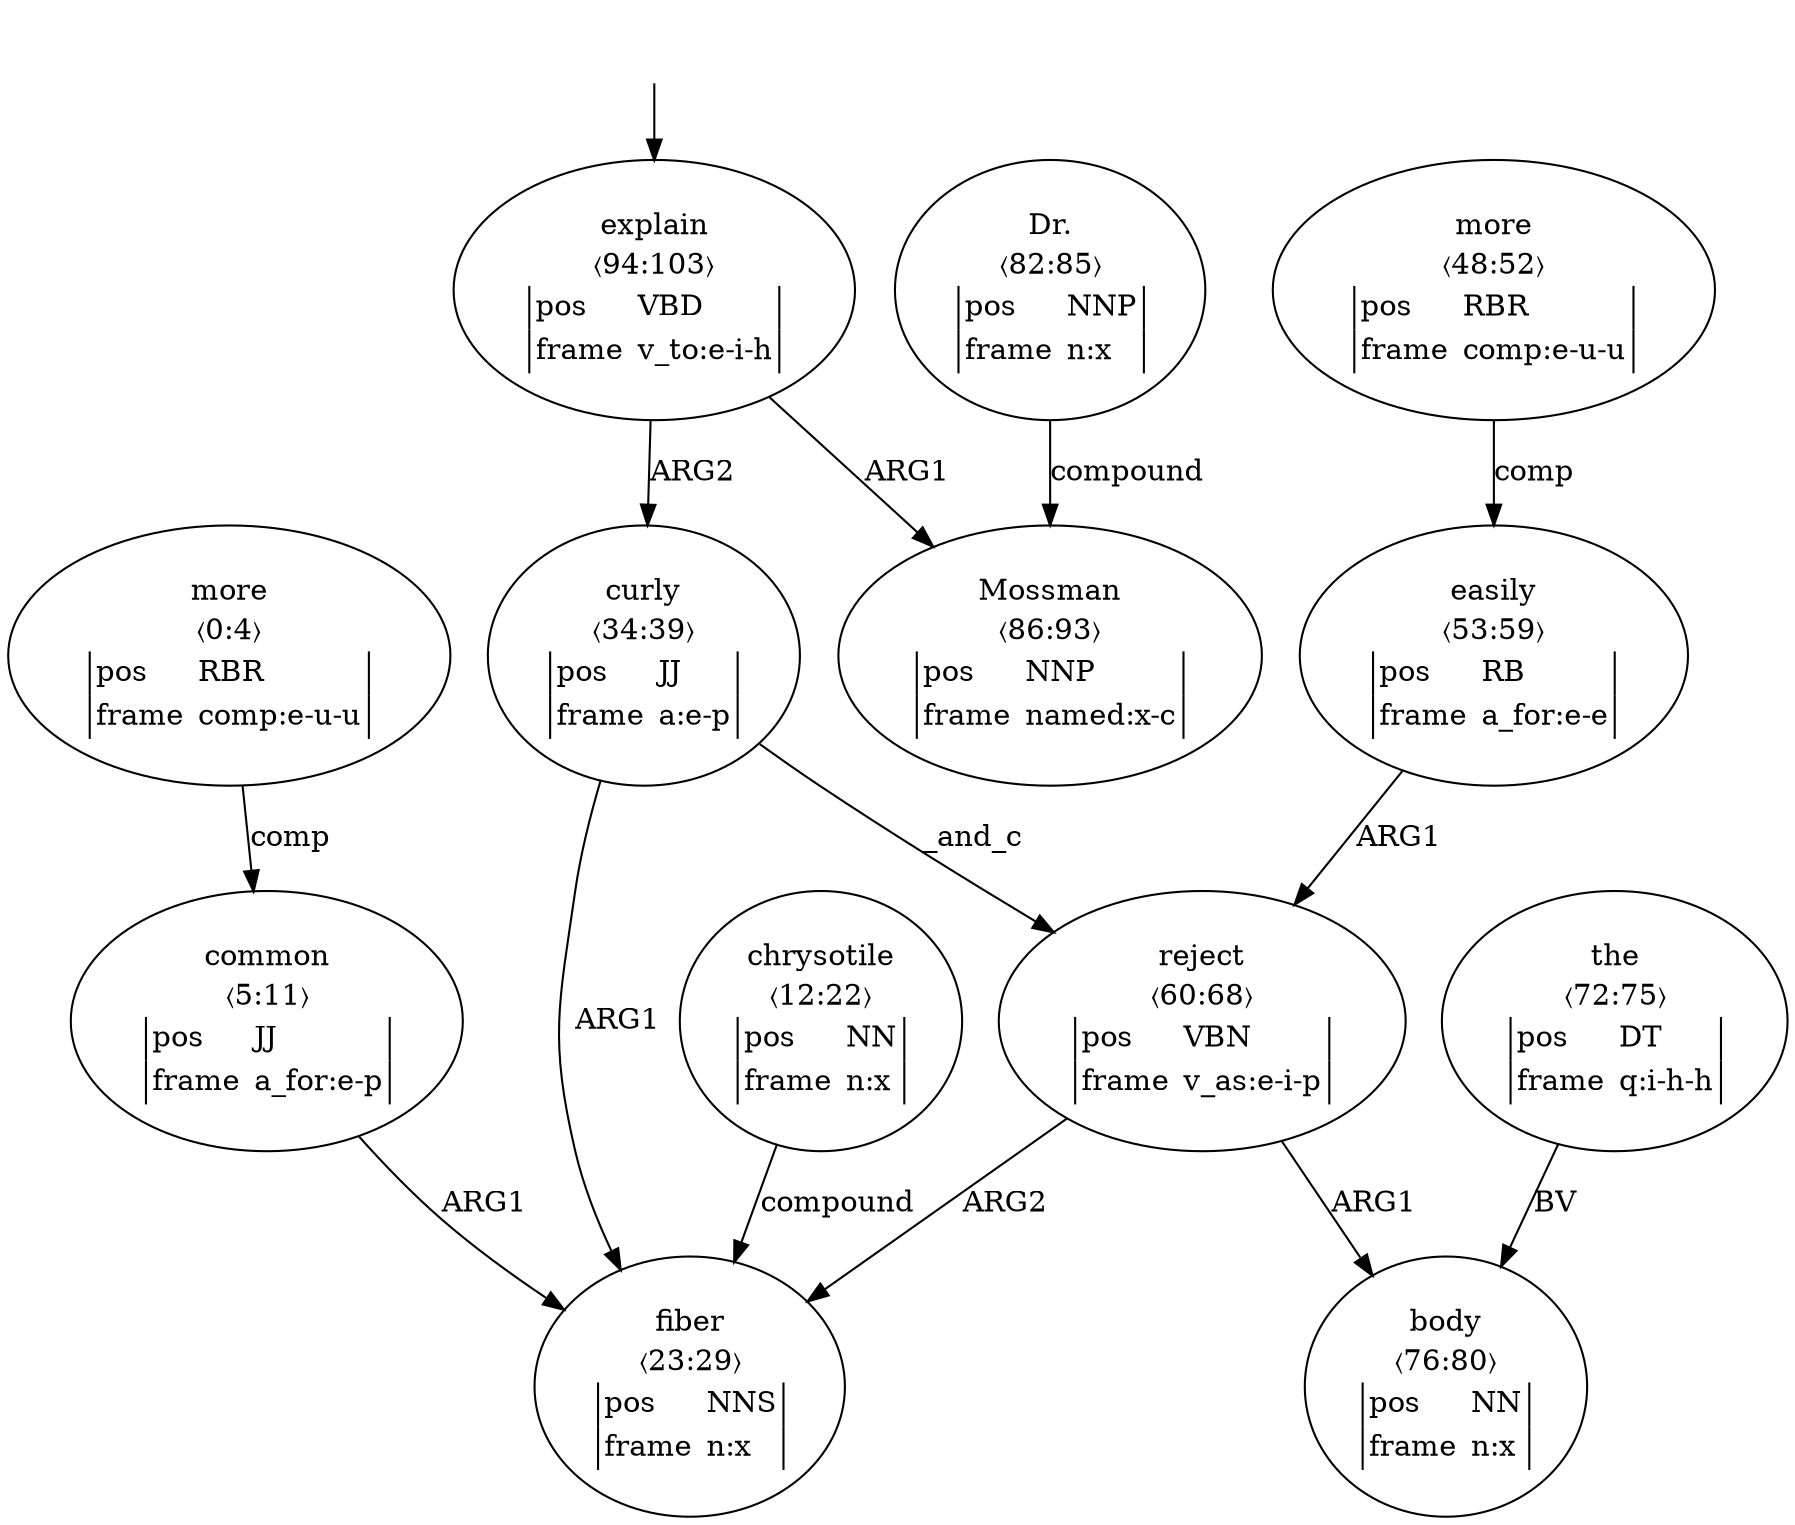 digraph "20003021" {
  top [ style=invis ];
  top -> 17;
  0 [ label=<<table align="center" border="0" cellspacing="0"><tr><td colspan="2">more</td></tr><tr><td colspan="2">〈0:4〉</td></tr><tr><td sides="l" border="1" align="left">pos</td><td sides="r" border="1" align="left">RBR</td></tr><tr><td sides="l" border="1" align="left">frame</td><td sides="r" border="1" align="left">comp:e-u-u</td></tr></table>> ];
  1 [ label=<<table align="center" border="0" cellspacing="0"><tr><td colspan="2">common</td></tr><tr><td colspan="2">〈5:11〉</td></tr><tr><td sides="l" border="1" align="left">pos</td><td sides="r" border="1" align="left">JJ</td></tr><tr><td sides="l" border="1" align="left">frame</td><td sides="r" border="1" align="left">a_for:e-p</td></tr></table>> ];
  2 [ label=<<table align="center" border="0" cellspacing="0"><tr><td colspan="2">chrysotile</td></tr><tr><td colspan="2">〈12:22〉</td></tr><tr><td sides="l" border="1" align="left">pos</td><td sides="r" border="1" align="left">NN</td></tr><tr><td sides="l" border="1" align="left">frame</td><td sides="r" border="1" align="left">n:x</td></tr></table>> ];
  3 [ label=<<table align="center" border="0" cellspacing="0"><tr><td colspan="2">fiber</td></tr><tr><td colspan="2">〈23:29〉</td></tr><tr><td sides="l" border="1" align="left">pos</td><td sides="r" border="1" align="left">NNS</td></tr><tr><td sides="l" border="1" align="left">frame</td><td sides="r" border="1" align="left">n:x</td></tr></table>> ];
  5 [ label=<<table align="center" border="0" cellspacing="0"><tr><td colspan="2">curly</td></tr><tr><td colspan="2">〈34:39〉</td></tr><tr><td sides="l" border="1" align="left">pos</td><td sides="r" border="1" align="left">JJ</td></tr><tr><td sides="l" border="1" align="left">frame</td><td sides="r" border="1" align="left">a:e-p</td></tr></table>> ];
  8 [ label=<<table align="center" border="0" cellspacing="0"><tr><td colspan="2">more</td></tr><tr><td colspan="2">〈48:52〉</td></tr><tr><td sides="l" border="1" align="left">pos</td><td sides="r" border="1" align="left">RBR</td></tr><tr><td sides="l" border="1" align="left">frame</td><td sides="r" border="1" align="left">comp:e-u-u</td></tr></table>> ];
  9 [ label=<<table align="center" border="0" cellspacing="0"><tr><td colspan="2">easily</td></tr><tr><td colspan="2">〈53:59〉</td></tr><tr><td sides="l" border="1" align="left">pos</td><td sides="r" border="1" align="left">RB</td></tr><tr><td sides="l" border="1" align="left">frame</td><td sides="r" border="1" align="left">a_for:e-e</td></tr></table>> ];
  10 [ label=<<table align="center" border="0" cellspacing="0"><tr><td colspan="2">reject</td></tr><tr><td colspan="2">〈60:68〉</td></tr><tr><td sides="l" border="1" align="left">pos</td><td sides="r" border="1" align="left">VBN</td></tr><tr><td sides="l" border="1" align="left">frame</td><td sides="r" border="1" align="left">v_as:e-i-p</td></tr></table>> ];
  12 [ label=<<table align="center" border="0" cellspacing="0"><tr><td colspan="2">the</td></tr><tr><td colspan="2">〈72:75〉</td></tr><tr><td sides="l" border="1" align="left">pos</td><td sides="r" border="1" align="left">DT</td></tr><tr><td sides="l" border="1" align="left">frame</td><td sides="r" border="1" align="left">q:i-h-h</td></tr></table>> ];
  13 [ label=<<table align="center" border="0" cellspacing="0"><tr><td colspan="2">body</td></tr><tr><td colspan="2">〈76:80〉</td></tr><tr><td sides="l" border="1" align="left">pos</td><td sides="r" border="1" align="left">NN</td></tr><tr><td sides="l" border="1" align="left">frame</td><td sides="r" border="1" align="left">n:x</td></tr></table>> ];
  15 [ label=<<table align="center" border="0" cellspacing="0"><tr><td colspan="2">Dr.</td></tr><tr><td colspan="2">〈82:85〉</td></tr><tr><td sides="l" border="1" align="left">pos</td><td sides="r" border="1" align="left">NNP</td></tr><tr><td sides="l" border="1" align="left">frame</td><td sides="r" border="1" align="left">n:x</td></tr></table>> ];
  16 [ label=<<table align="center" border="0" cellspacing="0"><tr><td colspan="2">Mossman</td></tr><tr><td colspan="2">〈86:93〉</td></tr><tr><td sides="l" border="1" align="left">pos</td><td sides="r" border="1" align="left">NNP</td></tr><tr><td sides="l" border="1" align="left">frame</td><td sides="r" border="1" align="left">named:x-c</td></tr></table>> ];
  17 [ label=<<table align="center" border="0" cellspacing="0"><tr><td colspan="2">explain</td></tr><tr><td colspan="2">〈94:103〉</td></tr><tr><td sides="l" border="1" align="left">pos</td><td sides="r" border="1" align="left">VBD</td></tr><tr><td sides="l" border="1" align="left">frame</td><td sides="r" border="1" align="left">v_to:e-i-h</td></tr></table>> ];
  17 -> 5 [ label="ARG2" ];
  1 -> 3 [ label="ARG1" ];
  9 -> 10 [ label="ARG1" ];
  12 -> 13 [ label="BV" ];
  15 -> 16 [ label="compound" ];
  5 -> 3 [ label="ARG1" ];
  8 -> 9 [ label="comp" ];
  2 -> 3 [ label="compound" ];
  17 -> 16 [ label="ARG1" ];
  5 -> 10 [ label="_and_c" ];
  10 -> 13 [ label="ARG1" ];
  10 -> 3 [ label="ARG2" ];
  0 -> 1 [ label="comp" ];
}

